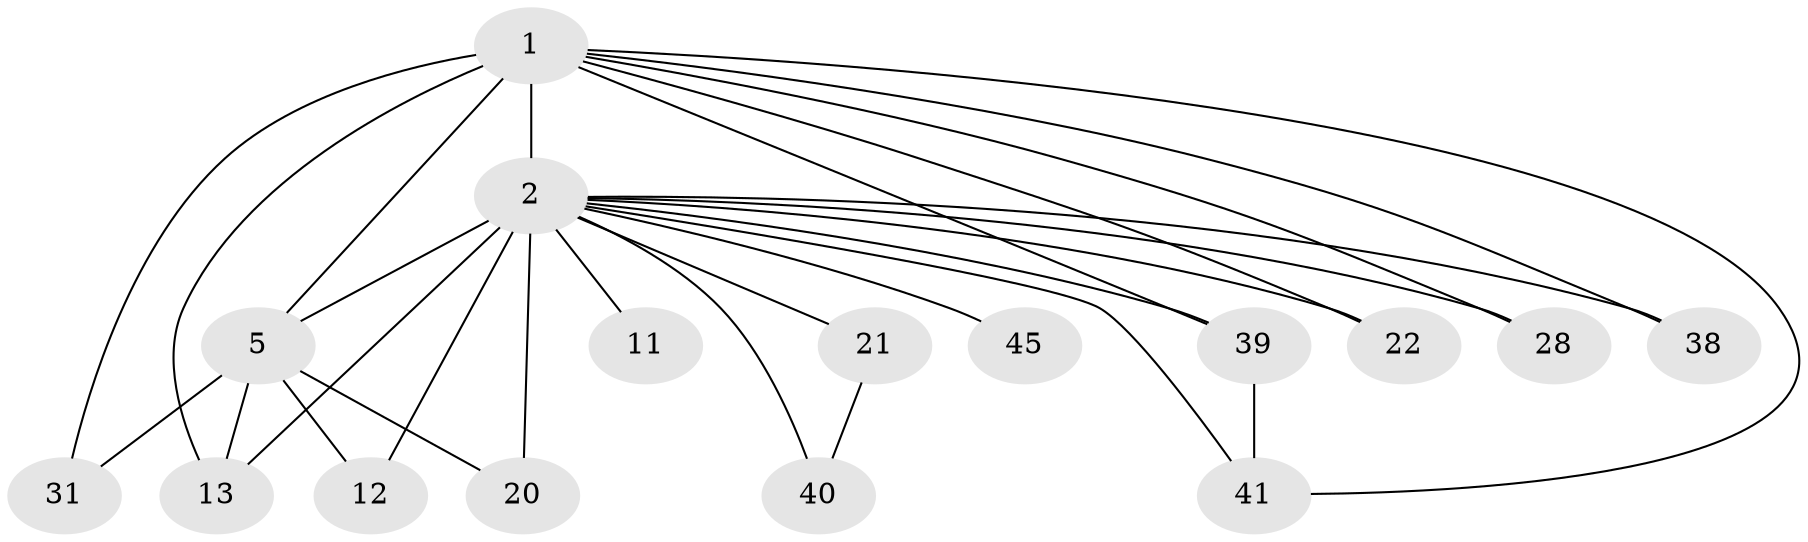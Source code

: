 // original degree distribution, {13: 0.03571428571428571, 16: 0.017857142857142856, 12: 0.017857142857142856, 15: 0.017857142857142856, 17: 0.03571428571428571, 22: 0.017857142857142856, 18: 0.017857142857142856, 14: 0.017857142857142856, 2: 0.5357142857142857, 4: 0.08928571428571429, 5: 0.03571428571428571, 3: 0.16071428571428573}
// Generated by graph-tools (version 1.1) at 2025/17/03/04/25 18:17:36]
// undirected, 16 vertices, 28 edges
graph export_dot {
graph [start="1"]
  node [color=gray90,style=filled];
  1 [super="+10+24+3+15"];
  2 [super="+48+30+9+4+17+7+36+27"];
  5 [super="+18"];
  11;
  12;
  13 [super="+16"];
  20 [super="+25"];
  21;
  22 [super="+42"];
  28;
  31 [super="+51"];
  38;
  39 [super="+55"];
  40;
  41 [super="+46"];
  45;
  1 -- 2 [weight=31];
  1 -- 5 [weight=5];
  1 -- 39 [weight=2];
  1 -- 22;
  1 -- 31 [weight=3];
  1 -- 38;
  1 -- 41;
  1 -- 13 [weight=2];
  1 -- 28;
  2 -- 5 [weight=7];
  2 -- 12;
  2 -- 39 [weight=2];
  2 -- 13;
  2 -- 22 [weight=2];
  2 -- 28;
  2 -- 45 [weight=2];
  2 -- 38;
  2 -- 40;
  2 -- 41;
  2 -- 11;
  2 -- 20;
  2 -- 21 [weight=2];
  5 -- 12;
  5 -- 13;
  5 -- 31;
  5 -- 20;
  21 -- 40;
  39 -- 41;
}
